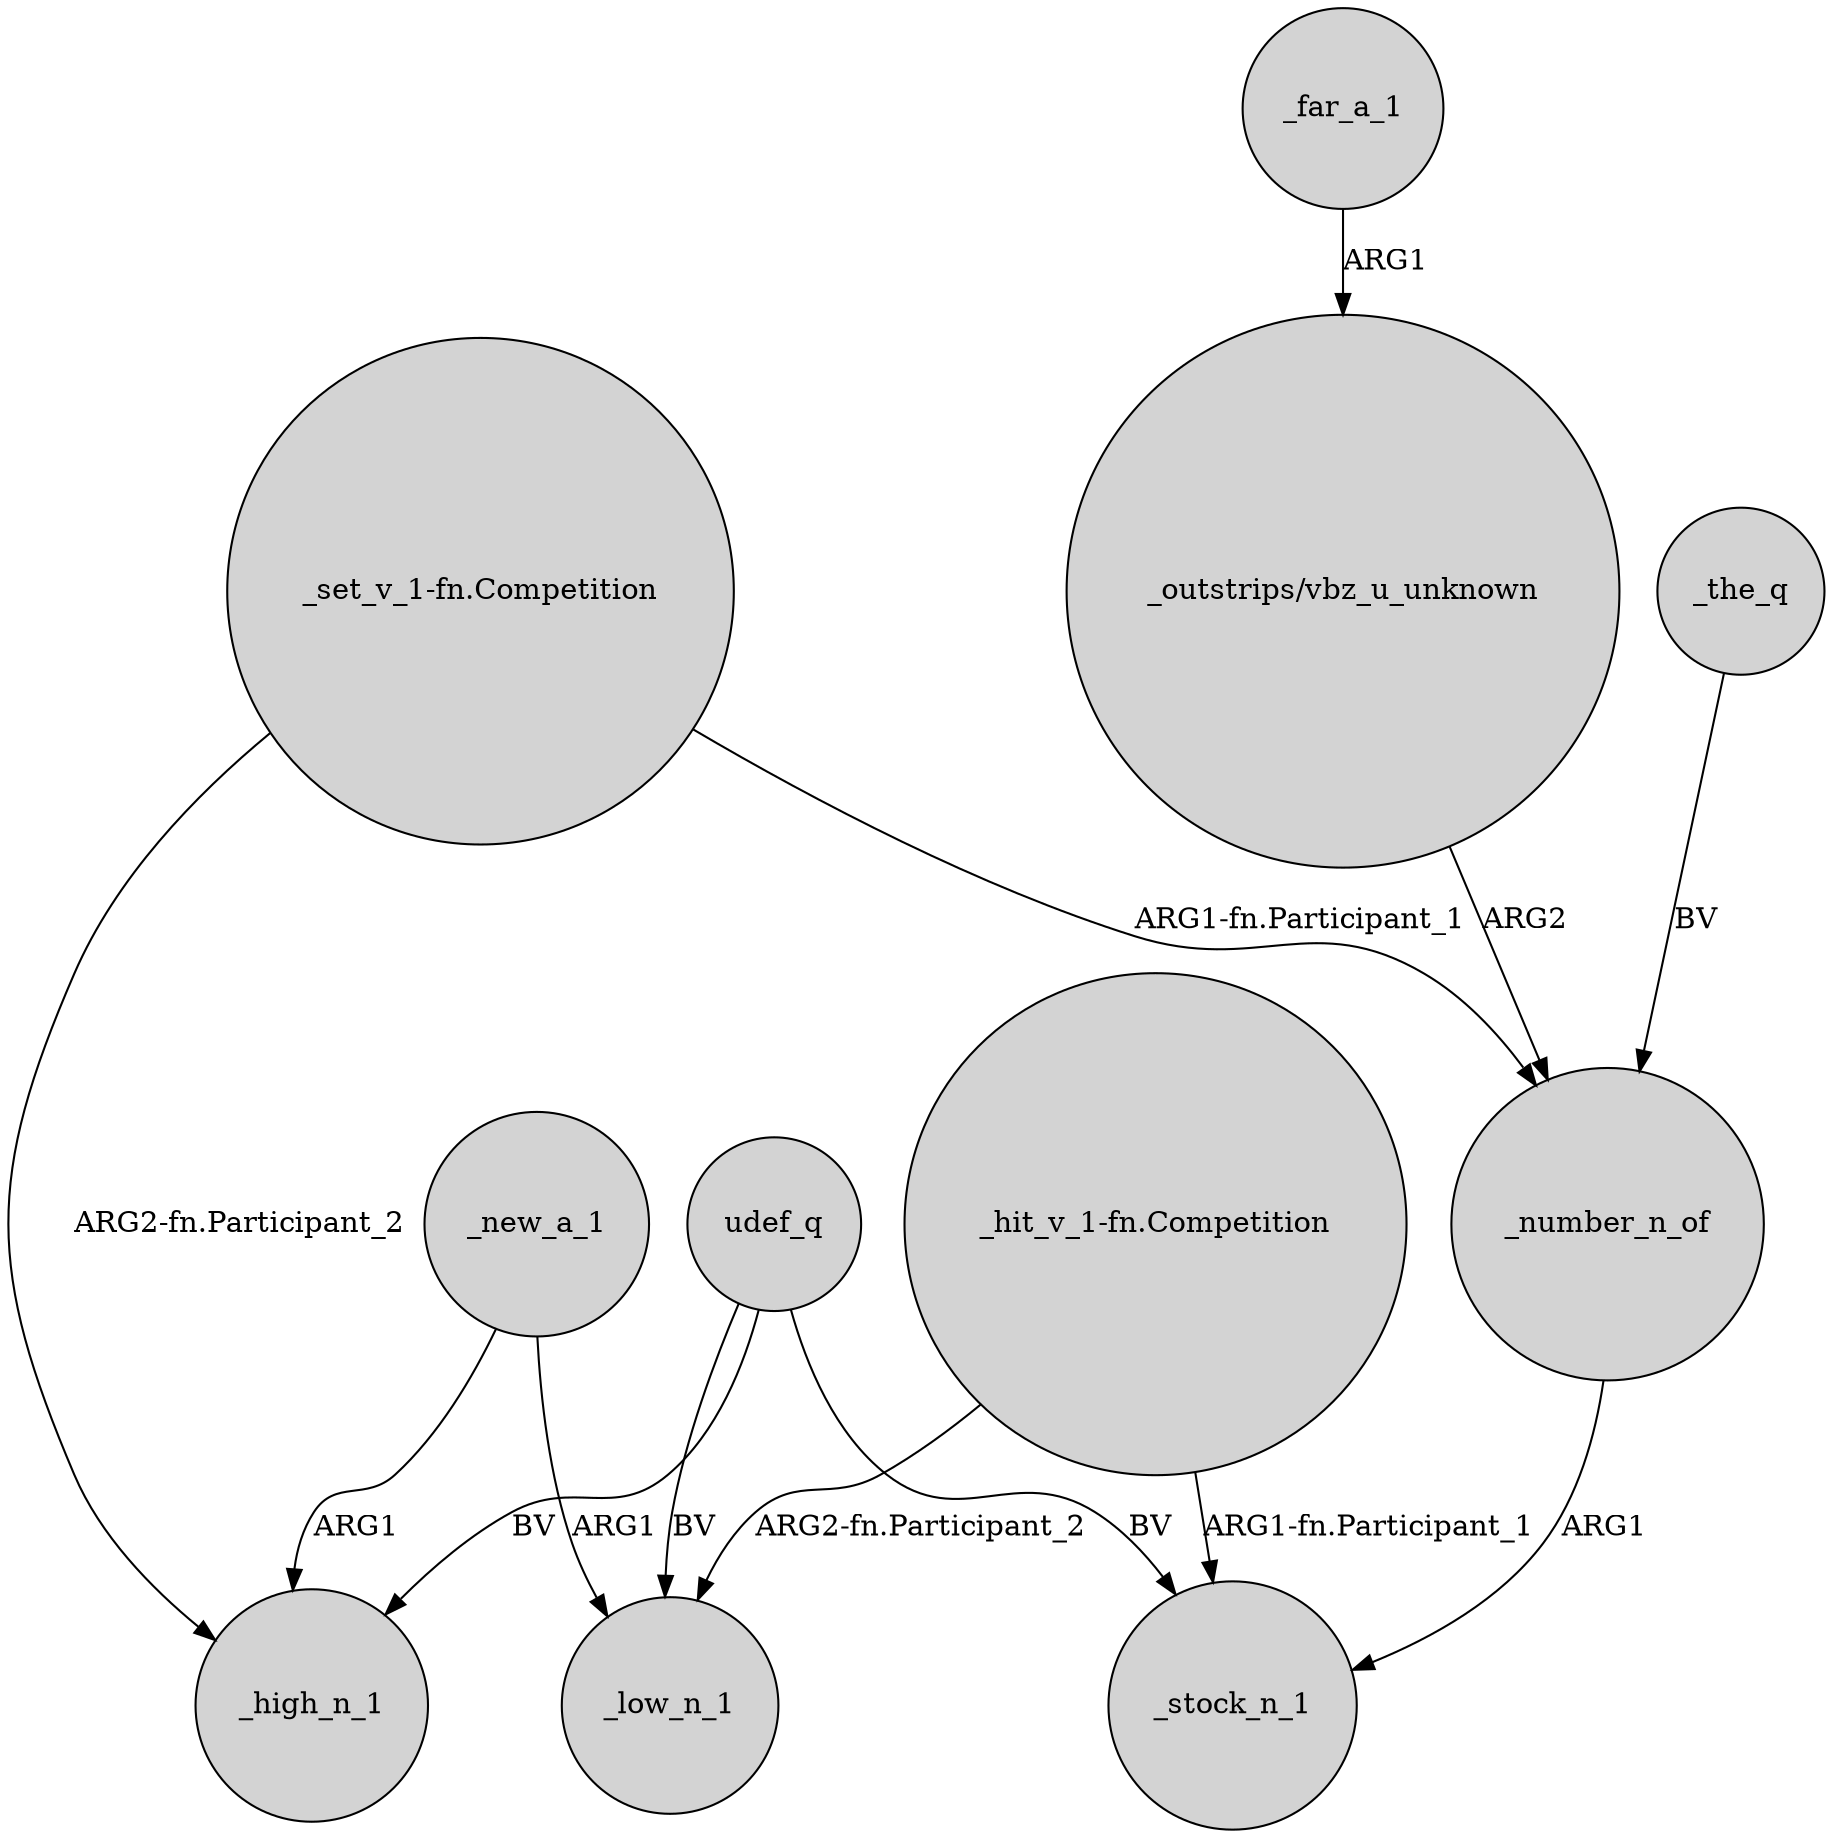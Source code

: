digraph {
	node [shape=circle style=filled]
	udef_q -> _high_n_1 [label=BV]
	_far_a_1 -> "_outstrips/vbz_u_unknown" [label=ARG1]
	udef_q -> _low_n_1 [label=BV]
	_new_a_1 -> _low_n_1 [label=ARG1]
	_the_q -> _number_n_of [label=BV]
	"_set_v_1-fn.Competition" -> _high_n_1 [label="ARG2-fn.Participant_2"]
	"_hit_v_1-fn.Competition" -> _low_n_1 [label="ARG2-fn.Participant_2"]
	"_outstrips/vbz_u_unknown" -> _number_n_of [label=ARG2]
	"_hit_v_1-fn.Competition" -> _stock_n_1 [label="ARG1-fn.Participant_1"]
	"_set_v_1-fn.Competition" -> _number_n_of [label="ARG1-fn.Participant_1"]
	_number_n_of -> _stock_n_1 [label=ARG1]
	udef_q -> _stock_n_1 [label=BV]
	_new_a_1 -> _high_n_1 [label=ARG1]
}
